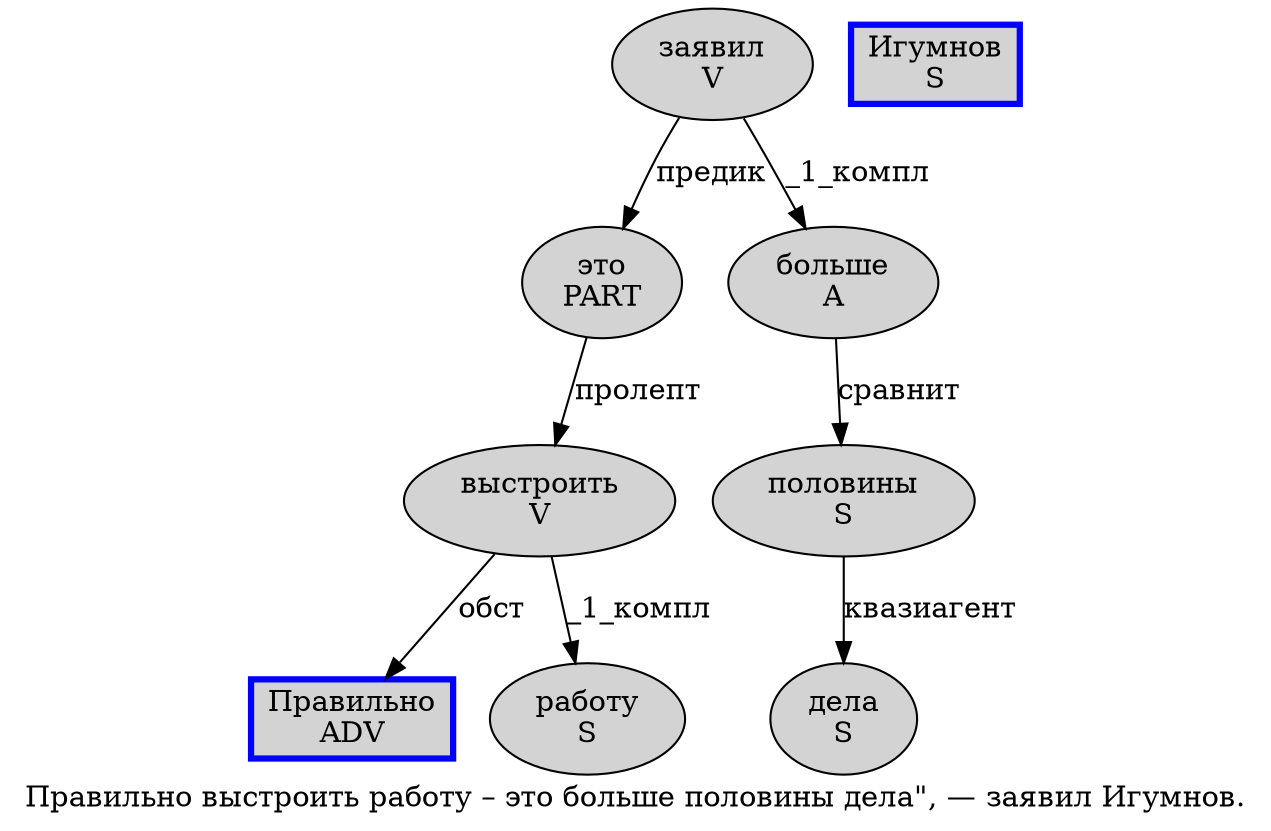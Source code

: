 digraph SENTENCE_700 {
	graph [label="Правильно выстроить работу – это больше половины дела\", — заявил Игумнов."]
	node [style=filled]
		0 [label="Правильно
ADV" color=blue fillcolor=lightgray penwidth=3 shape=box]
		1 [label="выстроить
V" color="" fillcolor=lightgray penwidth=1 shape=ellipse]
		2 [label="работу
S" color="" fillcolor=lightgray penwidth=1 shape=ellipse]
		4 [label="это
PART" color="" fillcolor=lightgray penwidth=1 shape=ellipse]
		5 [label="больше
A" color="" fillcolor=lightgray penwidth=1 shape=ellipse]
		6 [label="половины
S" color="" fillcolor=lightgray penwidth=1 shape=ellipse]
		7 [label="дела
S" color="" fillcolor=lightgray penwidth=1 shape=ellipse]
		11 [label="заявил
V" color="" fillcolor=lightgray penwidth=1 shape=ellipse]
		12 [label="Игумнов
S" color=blue fillcolor=lightgray penwidth=3 shape=box]
			6 -> 7 [label="квазиагент"]
			1 -> 0 [label="обст"]
			1 -> 2 [label="_1_компл"]
			5 -> 6 [label="сравнит"]
			11 -> 4 [label="предик"]
			11 -> 5 [label="_1_компл"]
			4 -> 1 [label="пролепт"]
}